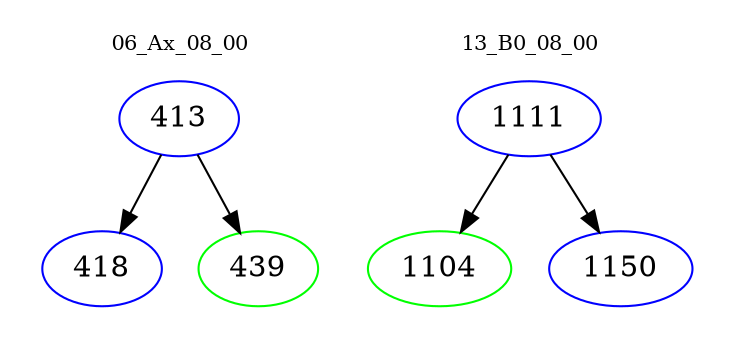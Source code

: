 digraph{
subgraph cluster_0 {
color = white
label = "06_Ax_08_00";
fontsize=10;
T0_413 [label="413", color="blue"]
T0_413 -> T0_418 [color="black"]
T0_418 [label="418", color="blue"]
T0_413 -> T0_439 [color="black"]
T0_439 [label="439", color="green"]
}
subgraph cluster_1 {
color = white
label = "13_B0_08_00";
fontsize=10;
T1_1111 [label="1111", color="blue"]
T1_1111 -> T1_1104 [color="black"]
T1_1104 [label="1104", color="green"]
T1_1111 -> T1_1150 [color="black"]
T1_1150 [label="1150", color="blue"]
}
}
